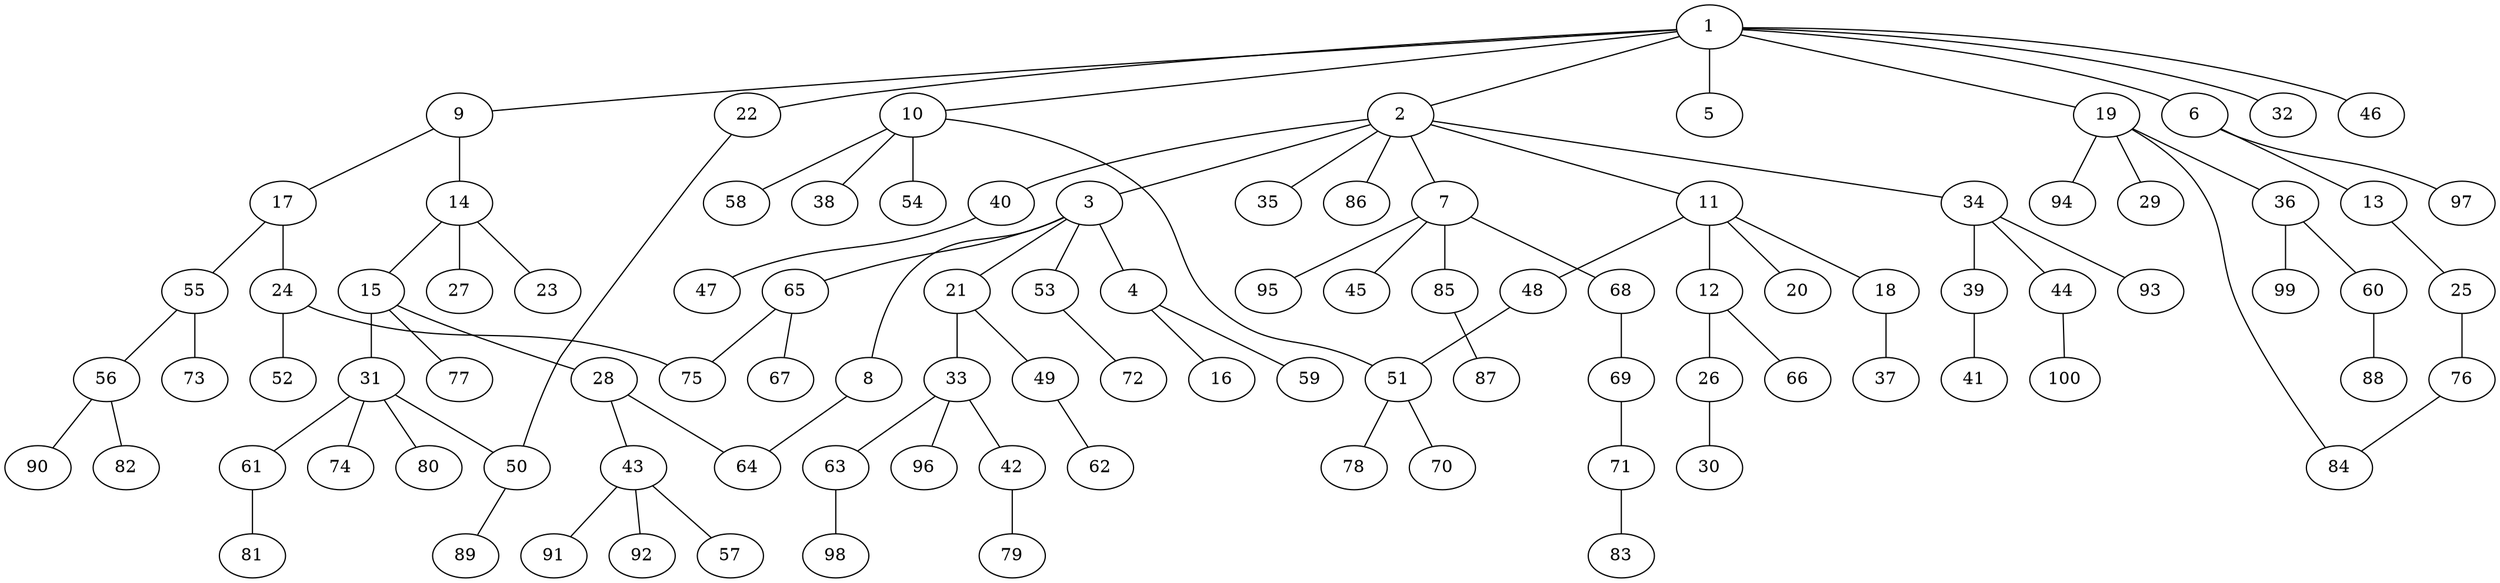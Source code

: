 graph graphname {1--2
1--5
1--6
1--9
1--10
1--19
1--22
1--32
1--46
2--3
2--7
2--11
2--34
2--35
2--40
2--86
3--4
3--8
3--21
3--53
3--65
4--16
4--59
6--13
6--97
7--45
7--68
7--85
7--95
8--64
9--14
9--17
10--38
10--51
10--54
10--58
11--12
11--18
11--20
11--48
12--26
12--66
13--25
14--15
14--23
14--27
15--28
15--31
15--77
17--24
17--55
18--37
19--29
19--36
19--84
19--94
21--33
21--49
22--50
24--52
24--75
25--76
26--30
28--43
28--64
31--50
31--61
31--74
31--80
33--42
33--63
33--96
34--39
34--44
34--93
36--60
36--99
39--41
40--47
42--79
43--57
43--91
43--92
44--100
48--51
49--62
50--89
51--70
51--78
53--72
55--56
55--73
56--82
56--90
60--88
61--81
63--98
65--67
65--75
68--69
69--71
71--83
76--84
85--87
}